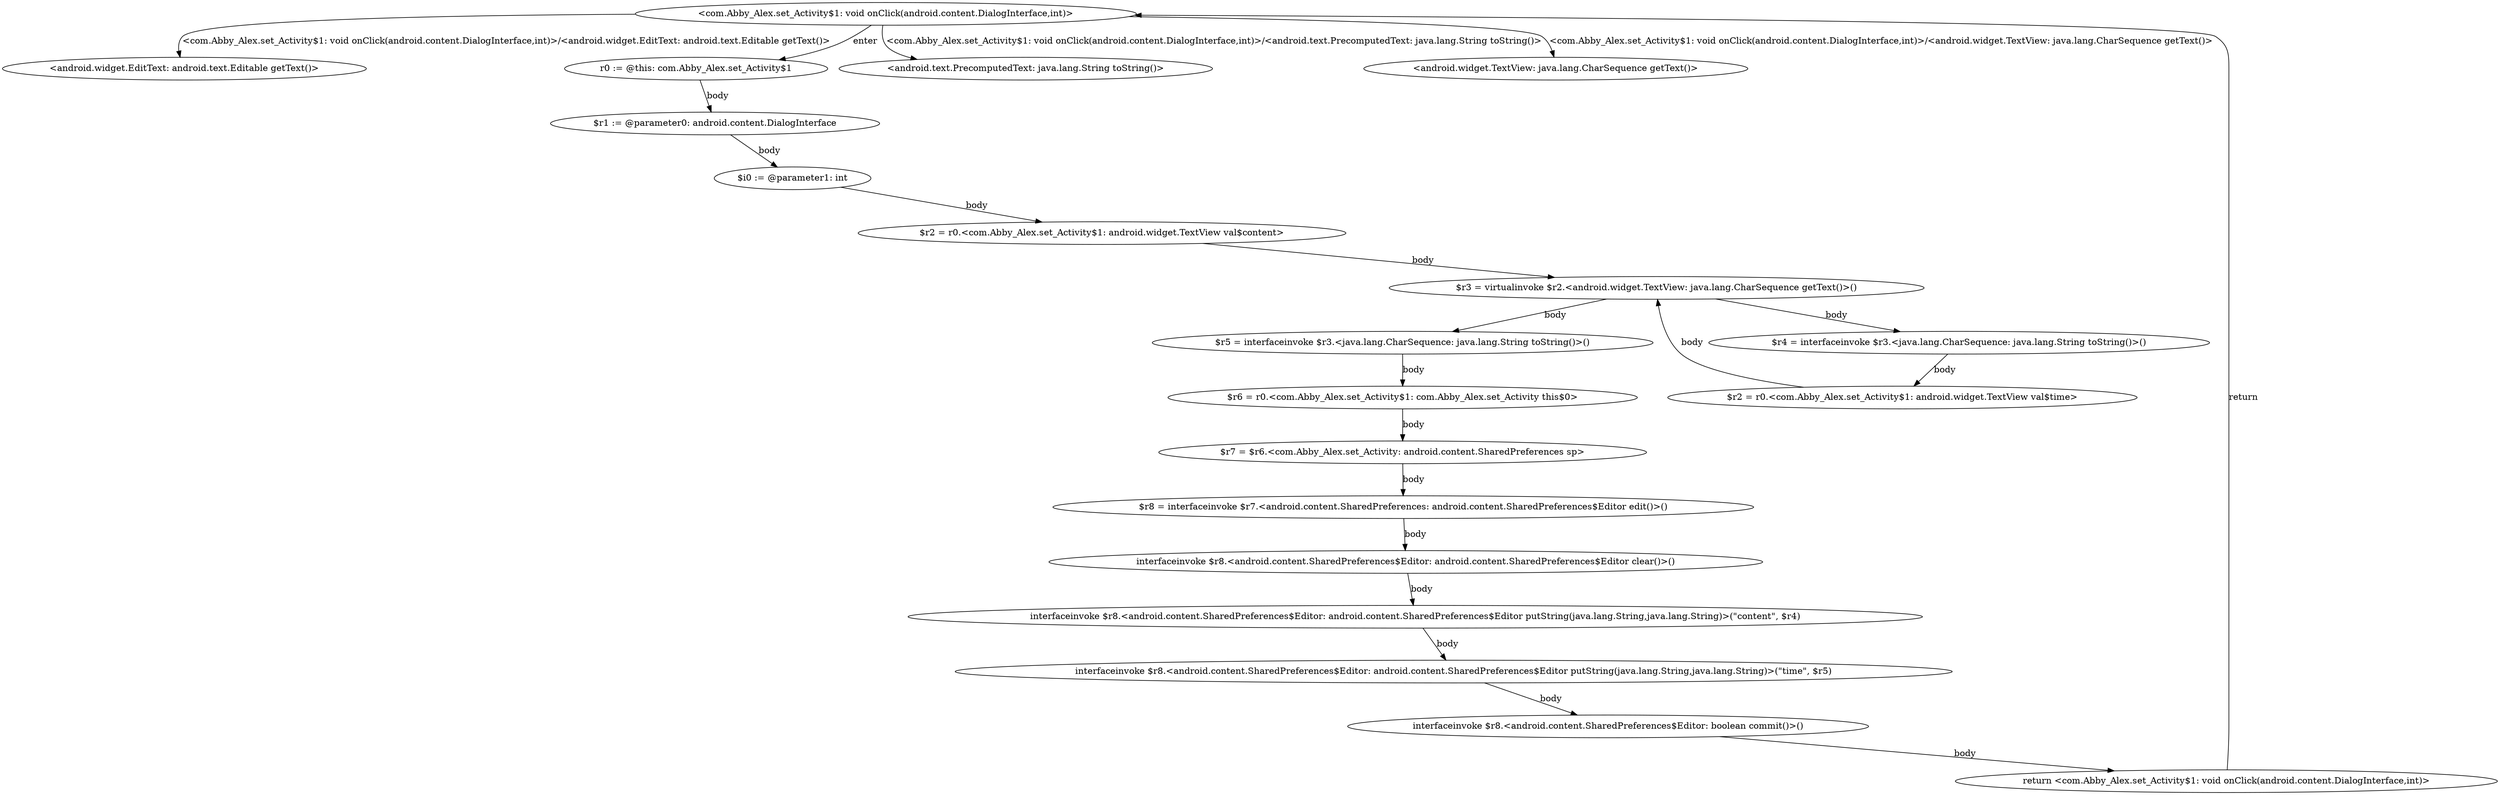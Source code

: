 digraph "<com.Abby_Alex.set_Activity$1: void onClick(android.content.DialogInterface,int)> -" {
    "<com.Abby_Alex.set_Activity$1: void onClick(android.content.DialogInterface,int)>";
    "<android.widget.EditText: android.text.Editable getText()>";
    "<com.Abby_Alex.set_Activity$1: void onClick(android.content.DialogInterface,int)>"->"<android.widget.EditText: android.text.Editable getText()>" [label="<com.Abby_Alex.set_Activity$1: void onClick(android.content.DialogInterface,int)>/<android.widget.EditText: android.text.Editable getText()>",];
    "r0 := @this: com.Abby_Alex.set_Activity$1";
    "<com.Abby_Alex.set_Activity$1: void onClick(android.content.DialogInterface,int)>"->"r0 := @this: com.Abby_Alex.set_Activity$1" [label="enter",];
    "$r1 := @parameter0: android.content.DialogInterface";
    "r0 := @this: com.Abby_Alex.set_Activity$1"->"$r1 := @parameter0: android.content.DialogInterface" [label="body",];
    "$i0 := @parameter1: int";
    "$r1 := @parameter0: android.content.DialogInterface"->"$i0 := @parameter1: int" [label="body",];
    "$r2 = r0.<com.Abby_Alex.set_Activity$1: android.widget.TextView val$content>";
    "$i0 := @parameter1: int"->"$r2 = r0.<com.Abby_Alex.set_Activity$1: android.widget.TextView val$content>" [label="body",];
    "$r3 = virtualinvoke $r2.<android.widget.TextView: java.lang.CharSequence getText()>()";
    "$r2 = r0.<com.Abby_Alex.set_Activity$1: android.widget.TextView val$content>"->"$r3 = virtualinvoke $r2.<android.widget.TextView: java.lang.CharSequence getText()>()" [label="body",];
    "$r4 = interfaceinvoke $r3.<java.lang.CharSequence: java.lang.String toString()>()";
    "$r3 = virtualinvoke $r2.<android.widget.TextView: java.lang.CharSequence getText()>()"->"$r4 = interfaceinvoke $r3.<java.lang.CharSequence: java.lang.String toString()>()" [label="body",];
    "$r2 = r0.<com.Abby_Alex.set_Activity$1: android.widget.TextView val$time>";
    "$r4 = interfaceinvoke $r3.<java.lang.CharSequence: java.lang.String toString()>()"->"$r2 = r0.<com.Abby_Alex.set_Activity$1: android.widget.TextView val$time>" [label="body",];
    "$r2 = r0.<com.Abby_Alex.set_Activity$1: android.widget.TextView val$time>"->"$r3 = virtualinvoke $r2.<android.widget.TextView: java.lang.CharSequence getText()>()" [label="body",];
    "$r5 = interfaceinvoke $r3.<java.lang.CharSequence: java.lang.String toString()>()";
    "$r3 = virtualinvoke $r2.<android.widget.TextView: java.lang.CharSequence getText()>()"->"$r5 = interfaceinvoke $r3.<java.lang.CharSequence: java.lang.String toString()>()" [label="body",];
    "$r6 = r0.<com.Abby_Alex.set_Activity$1: com.Abby_Alex.set_Activity this$0>";
    "$r5 = interfaceinvoke $r3.<java.lang.CharSequence: java.lang.String toString()>()"->"$r6 = r0.<com.Abby_Alex.set_Activity$1: com.Abby_Alex.set_Activity this$0>" [label="body",];
    "$r7 = $r6.<com.Abby_Alex.set_Activity: android.content.SharedPreferences sp>";
    "$r6 = r0.<com.Abby_Alex.set_Activity$1: com.Abby_Alex.set_Activity this$0>"->"$r7 = $r6.<com.Abby_Alex.set_Activity: android.content.SharedPreferences sp>" [label="body",];
    "$r8 = interfaceinvoke $r7.<android.content.SharedPreferences: android.content.SharedPreferences$Editor edit()>()";
    "$r7 = $r6.<com.Abby_Alex.set_Activity: android.content.SharedPreferences sp>"->"$r8 = interfaceinvoke $r7.<android.content.SharedPreferences: android.content.SharedPreferences$Editor edit()>()" [label="body",];
    "interfaceinvoke $r8.<android.content.SharedPreferences$Editor: android.content.SharedPreferences$Editor clear()>()";
    "$r8 = interfaceinvoke $r7.<android.content.SharedPreferences: android.content.SharedPreferences$Editor edit()>()"->"interfaceinvoke $r8.<android.content.SharedPreferences$Editor: android.content.SharedPreferences$Editor clear()>()" [label="body",];
    "interfaceinvoke $r8.<android.content.SharedPreferences$Editor: android.content.SharedPreferences$Editor putString(java.lang.String,java.lang.String)>(\"content\", $r4)";
    "interfaceinvoke $r8.<android.content.SharedPreferences$Editor: android.content.SharedPreferences$Editor clear()>()"->"interfaceinvoke $r8.<android.content.SharedPreferences$Editor: android.content.SharedPreferences$Editor putString(java.lang.String,java.lang.String)>(\"content\", $r4)" [label="body",];
    "interfaceinvoke $r8.<android.content.SharedPreferences$Editor: android.content.SharedPreferences$Editor putString(java.lang.String,java.lang.String)>(\"time\", $r5)";
    "interfaceinvoke $r8.<android.content.SharedPreferences$Editor: android.content.SharedPreferences$Editor putString(java.lang.String,java.lang.String)>(\"content\", $r4)"->"interfaceinvoke $r8.<android.content.SharedPreferences$Editor: android.content.SharedPreferences$Editor putString(java.lang.String,java.lang.String)>(\"time\", $r5)" [label="body",];
    "interfaceinvoke $r8.<android.content.SharedPreferences$Editor: boolean commit()>()";
    "interfaceinvoke $r8.<android.content.SharedPreferences$Editor: android.content.SharedPreferences$Editor putString(java.lang.String,java.lang.String)>(\"time\", $r5)"->"interfaceinvoke $r8.<android.content.SharedPreferences$Editor: boolean commit()>()" [label="body",];
    "return <com.Abby_Alex.set_Activity$1: void onClick(android.content.DialogInterface,int)>";
    "interfaceinvoke $r8.<android.content.SharedPreferences$Editor: boolean commit()>()"->"return <com.Abby_Alex.set_Activity$1: void onClick(android.content.DialogInterface,int)>" [label="body",];
    "return <com.Abby_Alex.set_Activity$1: void onClick(android.content.DialogInterface,int)>"->"<com.Abby_Alex.set_Activity$1: void onClick(android.content.DialogInterface,int)>" [label="return",];
    "<android.text.PrecomputedText: java.lang.String toString()>";
    "<com.Abby_Alex.set_Activity$1: void onClick(android.content.DialogInterface,int)>"->"<android.text.PrecomputedText: java.lang.String toString()>" [label="<com.Abby_Alex.set_Activity$1: void onClick(android.content.DialogInterface,int)>/<android.text.PrecomputedText: java.lang.String toString()>",];
    "<android.widget.TextView: java.lang.CharSequence getText()>";
    "<com.Abby_Alex.set_Activity$1: void onClick(android.content.DialogInterface,int)>"->"<android.widget.TextView: java.lang.CharSequence getText()>" [label="<com.Abby_Alex.set_Activity$1: void onClick(android.content.DialogInterface,int)>/<android.widget.TextView: java.lang.CharSequence getText()>",];
}
